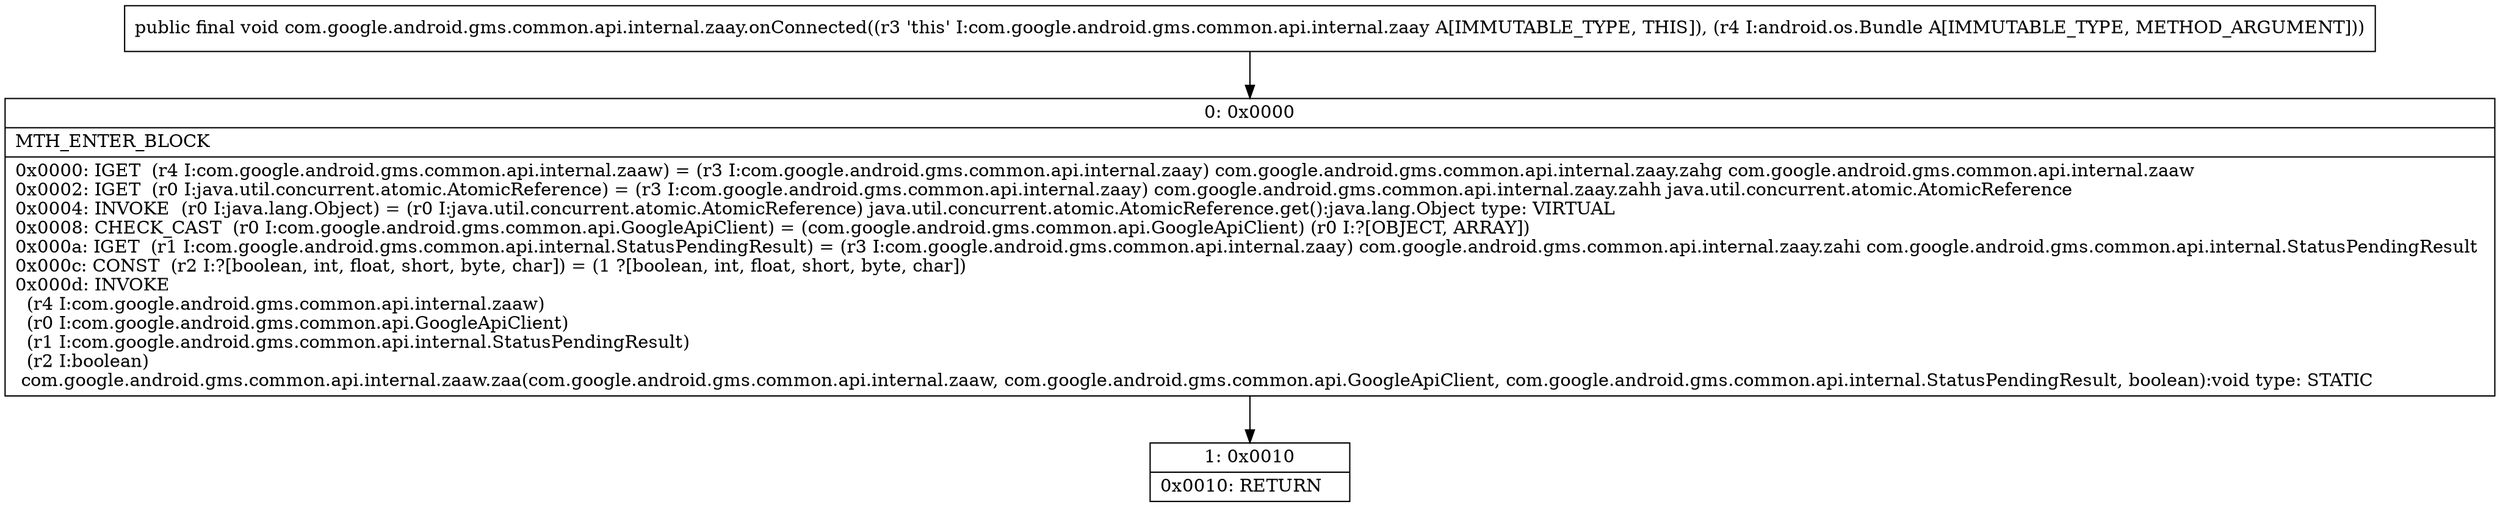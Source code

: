 digraph "CFG forcom.google.android.gms.common.api.internal.zaay.onConnected(Landroid\/os\/Bundle;)V" {
Node_0 [shape=record,label="{0\:\ 0x0000|MTH_ENTER_BLOCK\l|0x0000: IGET  (r4 I:com.google.android.gms.common.api.internal.zaaw) = (r3 I:com.google.android.gms.common.api.internal.zaay) com.google.android.gms.common.api.internal.zaay.zahg com.google.android.gms.common.api.internal.zaaw \l0x0002: IGET  (r0 I:java.util.concurrent.atomic.AtomicReference) = (r3 I:com.google.android.gms.common.api.internal.zaay) com.google.android.gms.common.api.internal.zaay.zahh java.util.concurrent.atomic.AtomicReference \l0x0004: INVOKE  (r0 I:java.lang.Object) = (r0 I:java.util.concurrent.atomic.AtomicReference) java.util.concurrent.atomic.AtomicReference.get():java.lang.Object type: VIRTUAL \l0x0008: CHECK_CAST  (r0 I:com.google.android.gms.common.api.GoogleApiClient) = (com.google.android.gms.common.api.GoogleApiClient) (r0 I:?[OBJECT, ARRAY]) \l0x000a: IGET  (r1 I:com.google.android.gms.common.api.internal.StatusPendingResult) = (r3 I:com.google.android.gms.common.api.internal.zaay) com.google.android.gms.common.api.internal.zaay.zahi com.google.android.gms.common.api.internal.StatusPendingResult \l0x000c: CONST  (r2 I:?[boolean, int, float, short, byte, char]) = (1 ?[boolean, int, float, short, byte, char]) \l0x000d: INVOKE  \l  (r4 I:com.google.android.gms.common.api.internal.zaaw)\l  (r0 I:com.google.android.gms.common.api.GoogleApiClient)\l  (r1 I:com.google.android.gms.common.api.internal.StatusPendingResult)\l  (r2 I:boolean)\l com.google.android.gms.common.api.internal.zaaw.zaa(com.google.android.gms.common.api.internal.zaaw, com.google.android.gms.common.api.GoogleApiClient, com.google.android.gms.common.api.internal.StatusPendingResult, boolean):void type: STATIC \l}"];
Node_1 [shape=record,label="{1\:\ 0x0010|0x0010: RETURN   \l}"];
MethodNode[shape=record,label="{public final void com.google.android.gms.common.api.internal.zaay.onConnected((r3 'this' I:com.google.android.gms.common.api.internal.zaay A[IMMUTABLE_TYPE, THIS]), (r4 I:android.os.Bundle A[IMMUTABLE_TYPE, METHOD_ARGUMENT])) }"];
MethodNode -> Node_0;
Node_0 -> Node_1;
}

